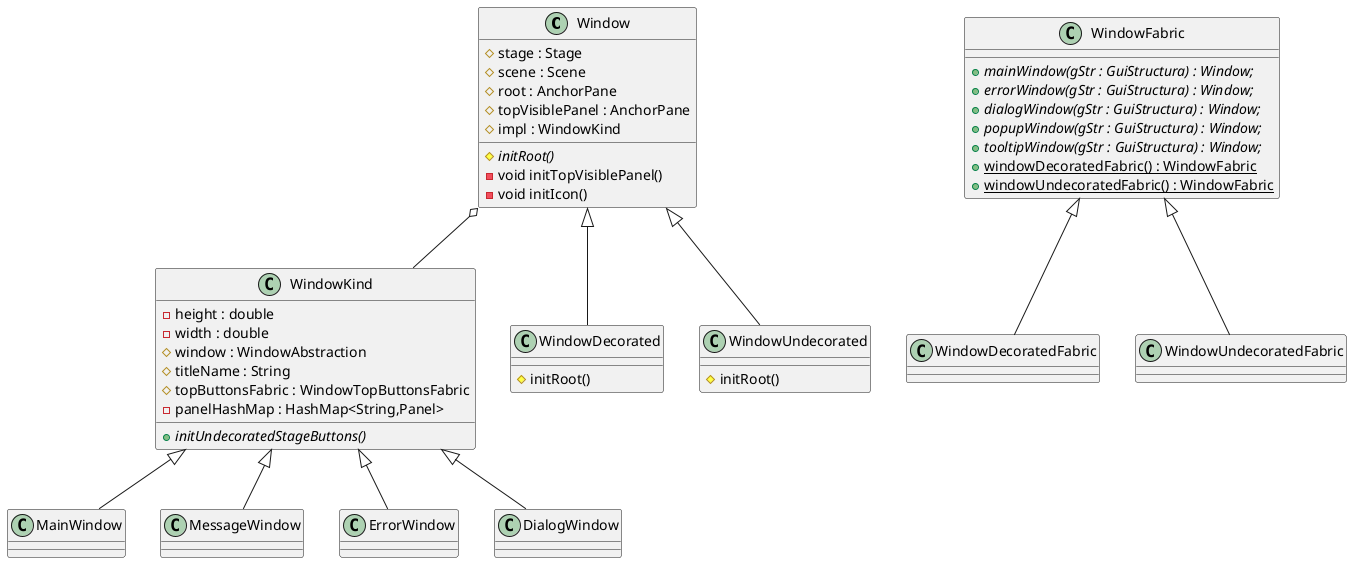 @startuml
abstract class Window
abstract class WindowKind
abstract class WindowFabric

Window     <|-- WindowDecorated
Window     <|-- WindowUndecorated
WindowKind <|-- MainWindow
WindowKind <|-- MessageWindow
WindowKind <|-- ErrorWindow
WindowKind <|-- DialogWindow
Window     o--  WindowKind
WindowFabric <|-- WindowDecoratedFabric
WindowFabric <|-- WindowUndecoratedFabric

class Window {
 #stage : Stage
 #scene : Scene
 #root : AnchorPane
 #topVisiblePanel : AnchorPane
 #impl : WindowKind
 {abstract}  #initRoot()
 -void initTopVisiblePanel()
 -void initIcon()
}
class WindowDecorated {
    #initRoot()
}
class WindowUndecorated {
    #initRoot()
}
class WindowKind {
   -height : double
   -width : double
   #window : WindowAbstraction
   #titleName : String
   #topButtonsFabric : WindowTopButtonsFabric
   -panelHashMap : HashMap<String,Panel>
   {abstract} +initUndecoratedStageButtons()
}
class WindowFabric {
    {abstract} +mainWindow(gStr : GuiStructura) : Window;
    {abstract} +errorWindow(gStr : GuiStructura) : Window;
    {abstract} +dialogWindow(gStr : GuiStructura) : Window;
    {abstract} +popupWindow(gStr : GuiStructura) : Window;
    {abstract} +tooltipWindow(gStr : GuiStructura) : Window;
    {static}   +windowDecoratedFabric() : WindowFabric
    {static}   +windowUndecoratedFabric() : WindowFabric
}
class WindowDecoratedFabric {
}
class WindowUndecoratedFabric {
}



@enduml